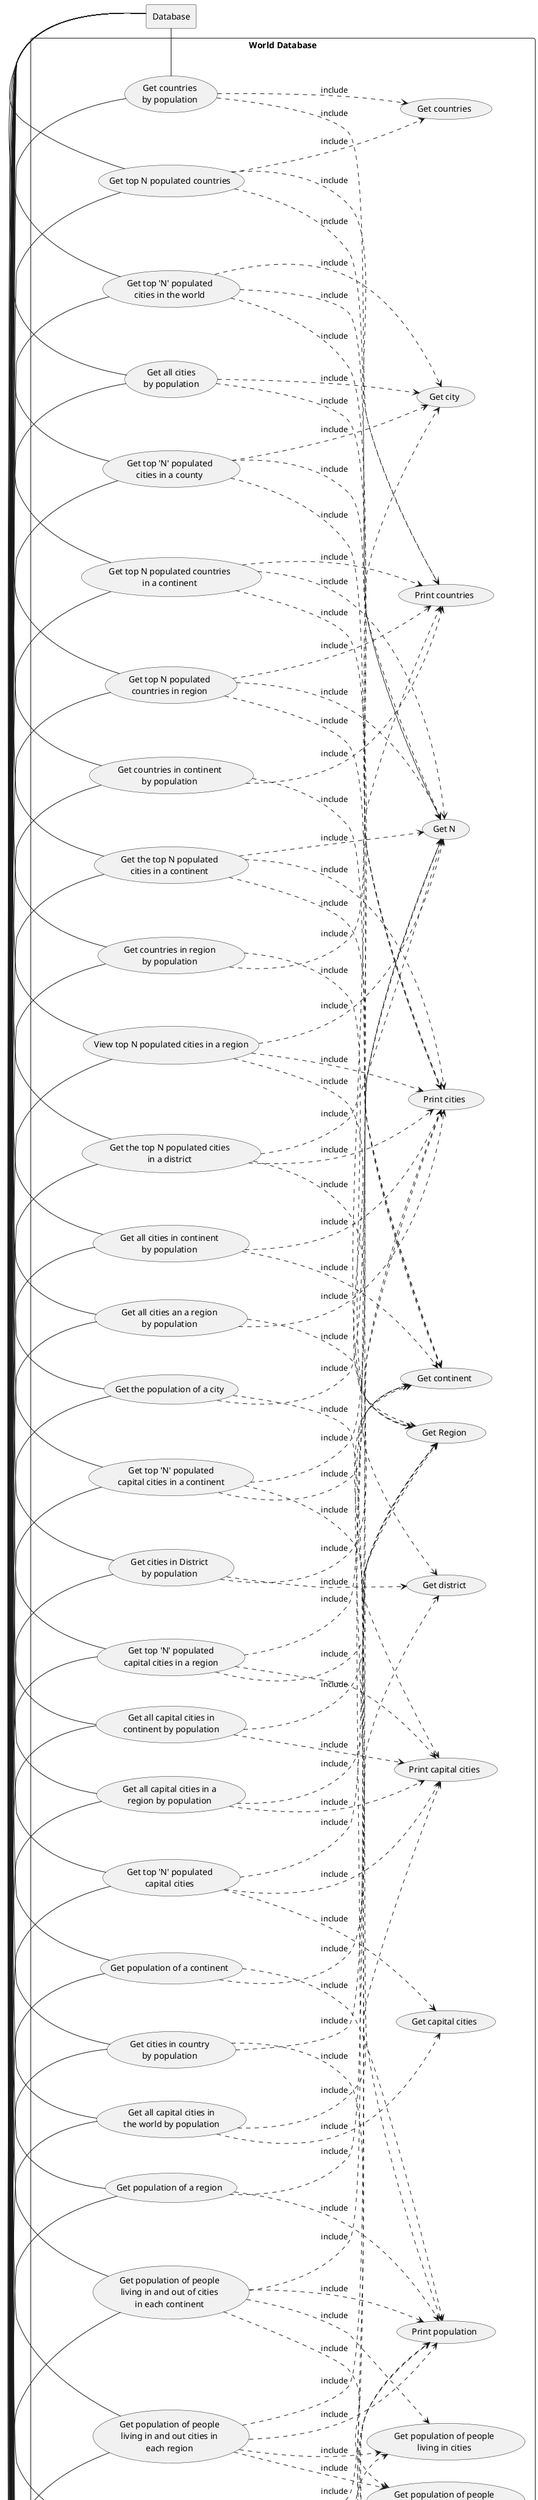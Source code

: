 @startuml


rectangle Database

actor staff as "Staff Member"

rectangle "World Database" {

 usecase UcPrintPop as "Print population"
 usecase UcPrintCun as "Print countries"
 usecase UcPrintCit as "Print cities"
 usecase UcPrintCapCit as "Print capital cities"
 usecase UcPrintDis as "Print district"
 usecase UcGetN as "Get N"
 usecase UcGetPop as "Get population"
 usecase UcGetCit as "Get city"
 usecase UcGetCapCit as "Get capital cities"
 usecase UcGetDis as "Get district"
 usecase UcGetRegion as "Get Region"
 usecase UcGetCountry as "Get Country"
 usecase UcGetCountries as "Get countries"
 usecase UcGetCont as "Get continent"
 usecase UcPeopleInCit as "Get population of people
                                living in cities"
 usecase UcPeopleOutCit as "Get population of people
                                living out of cities"

/'#1'/
/'As a Staff Member, I want to view all the countries in the world
organised by largest population to smallest.'/

    usecase UC1 as "Get countries
                    by population"

    staff - UC1
    UC1 ..> UcGetCountries : include
    UC1 ..> UcPrintCun : include
    UC1 - Database
/'#2'/
/'As a Staff Member, I want to view all the countries in a continent
organised by largest population to smallest.'/

    usecase UC2 as "Get countries in continent
    by population"

    staff - UC2
    UC2 ..> UcGetCont : include
    UC2 ..> UcPrintCun: include
    UC2 - Database

/'#3'/
/'As a Staff Member, I want to view all the countries in a region
organised by largest population to smallest.'/

    usecase UC3 as "Get countries in region
    by population"

    staff - UC3
    UC3 ..> UcGetRegion : include
    UC3 ..> UcPrintCun : include
    UC3 - Database

/'#4'/
/'As a Staff Member, I want to view the t op N populated countries
in the world where N is provided by the user.'/

    usecase UC4 as "Get top N populated countries"

    staff - UC4
    UC4 ..> UcPrintCun : include
    UC4 ..> UcGetN : include
    UC4 ..> UcGetCountries : include
    UC4 - Database

/'#5'/
/'As a Staff Member, I want to view the t op N populated countries
in a continent where N is provided by the user.'/


    usecase UC5 as "Get top N populated countries
                    in a continent"

    staff - UC5
    UC5 ..> UcPrintCun : include
    UC5 ..> UcGetN : include
    UC5 ..> UcGetCont : include
    UC5 - Database

/'#6'/
/'As a Staff Member, I want to view the t op N populated countries
 in a region where N is provided by the user.'/

    usecase UC6 as "Get top N populated
                    countries in region"

        staff- UC6
        UC6 ..> UcPrintCun : include
        UC6 ..> UcGetRegion : include
        UC6 ..> UcGetN : include
        UC6 - Database

/'#7'/
/'As a Staff Member, I want to view all the cities in the world organised by
largest population to smallest.'/

    usecase UC7 as "Get all cities
    by population"

    staff - UC7
    UC7 ..> UcGetCit : include
    UC7 ..> UcPrintCit : include
    Database - UC7

/'#8'/
/'As a Staff Member, I want to all view the cities in a continent organised by largest population to smallest.'/

    usecase UC8 as "Get all cities in continent
    by population"

    staff - UC8
    UC8 ..> UcGetCont : include
    UC8 ..> UcPrintCit : include
    Database - UC8


/'#9'/
/'As a Staff Member, I want to view the cities an a region organised by population descending.'/

    usecase UC9 as "Get all cities an a region
     by population"

    staff - UC9
    UC9 ..> UcPrintCit : include
    UC9 ..> UcGetRegion : include
    UC9 -- Database


/'#10'/
/'As a Staff Member, I want to view cities in a country by population.'/

    usecase UC10 as "Get cities in country
    by population"

    staff - UC10
    UC10 ..> UcPrintCit : include
    UC10 ..> UcGetCountry : include
    Database - UC10


/'#11'/
/'As a Staff Member, I want to view cities in a District by population.'/

    usecase UC11 as "Get cities in District
    by population"

    staff - UC11
    UC11 ..> UcPrintCit : include
    UC11 ..> UcGetDis : include
    Database - UC11

/'#12'/
/'As a Staff Member, I want to view the top N populated cities in the world
where N is provided by the user.'/

    usecase UC12 as "Get top 'N' populated
                    cities in the world"

    staff - UC12
    UC12 ..> UcGetN: include
    UC12 ..> UcGetCit : include
    UC12 ..> UcPrintCit: include
    UC12 - Database


/'#13'/
/'As a Staff Member, I want to view the top N populated cities in a continent where N is provided by the user.'/

    usecase UC13 as "Get the top N populated
                    cities in a continent"

    staff - UC13
    UC13 ..> UcGetCont : include
    UC13 ..> UcGetN : include
    UC13 ..> UcPrintCit : include
    Database - UC13

/'#14'/
/'As a staff member I want to view the to N populated cities in a region where N is provided by user'/

    usecase UC14 as "View top N populated cities in a region"

    staff - UC14
    UC14 ..> UcGetN : include
    UC14 ..> UcGetRegion : include
    UC14 ..> UcPrintCit : include
    UC14 - Database

/'#15'/
/'As a Staff Member, I want to view the top N populated cities in country where N is provided by the user.'/


    usecase UC15 as "Get top 'N' populated
                    cities in a county"

    staff - UC15
    UC15 ..> UcGetN : include
    UC15 ..> UcGetCit : include
    UC15 ..> UcPrintCit : include
    UC15 - Database

/'#16'/
/'As a Staff Member, I want to view the top N populated cities in a district
 where N is provided by the user.'/

    usecase UC16 as "Get the top N populated cities
                      in a district"

    staff - UC16
    UC16 ..> UcGetN : include
    UC16 ..> UcGetDis : include
    UC16 ..> UcPrintCit : include
    UC16 - Database

/'#17'/
/'As a Staff Member, I want to view all capital cities in the world
organised largest population to smallest.'/

    usecase UC17 as "Get all capital cities in
                     the world by population"

    staff - UC17
    UC17 ..> UcGetCapCit : include
    UC17 ..> UcPrintCapCit : include
    UC17 - Database

/'#18'/
/'As a Staff Member, I want to view all capital cities in a continent organised largest population to smallest.'/

    usecase UC18 as "Get all capital cities in
                     continent by population"

    staff - UC18
    UC18 ..> UcGetCont : include
    UC18 ..> UcPrintCapCit : include
    UC18 - Database

/'#19'/
/'As a Staff Member, I want to view all capital cities in a region organised largest population to smallest.'/

    usecase UC19 as "Get all capital cities in a
                     region by population"

    staff - UC19
    UC19 ..> UcGetRegion : include
    UC19 ..> UcPrintCapCit : include
    UC19 - Database

/'#20'/
/'As a Staff Member, I want to view the top n populated capital cities in the world.'/

    usecase UC20 as "Get top 'N' populated
                    capital cities"

    staff - UC20
    UC20 ..> UcGetN : include
    UC20 ..> UcGetCapCit: include
    UC20 ..> UcPrintCapCit : include
    UC20 - Database

/'#21'/
/'As a Staff Member, I want to view the top n populated capital cities in a continent.'/

    usecase UC21 as "Get top 'N' populated
                    capital cities in a continent"

    staff - UC21
    UC21 ..> UcGetN : include
    UC21 ..> UcGetCont : include
    UC21 ..> UcPrintCapCit : include
    UC21 - Database

/'#22'/
/'As a Staff Member, I want to view the top n populated capital cities in a region.'/

    usecase UC22 as "Get top 'N' populated
                    capital cities in a region"

    staff - UC22
    UC22 ..> UcGetN: include
    UC22 ..> UcGetRegion : include
    UC22 ..> UcPrintCapCit
    UC22 - Database

/'#23'/
/'As a staff member I want to view the population of people living in cities and not living in cities in each continent'/

    usecase UC23 as "Get population of people
                     living in and out of cities
                     in each continent"

    staff - UC23
    UC23 ..> UcGetCont : include
    UC23 ..> UcPeopleInCit : include
    UC23 ..> UcPeopleOutCit : include
    UC23 ..> UcPrintPop : include
    UC23 - Database


/'#24'/
/'As a staff member I want to view the population of people living in cities and not living in cities in each region'/

    usecase UC24 as "Get population of people
                     living in and out cities in
                     each region"

    staff - UC24
    UC24 ..> UcGetRegion : include
    UC24 ..> UcPeopleInCit : include
    UC24 ..> UcPeopleOutCit : include
    UC24 ..> UcPrintPop : include
    UC24 - Database

'#25'/
/'As a staff member I want to view the population of people living in cities and not living in cities in each country'/

    usecase UC25 as "Get population of people
                     living in and out of cities"

    staff - UC25
    UC25 ..> UcGetCountry : include
    UC25 ..> UcPeopleInCit : include
    UC25 ..> UcPeopleOutCit : include
    UC25 ..> UcPrintPop : include
    UC25 - Database


/'#26'/
/'As a Staff Member, I want to view the population of the world.'/

    usecase UC26 as "Get the population of the world"

    staff - UC26
    UC26 ..> UcGetPop : include
    UC26 ..> UcPrintPop : include
    Database - UC26

'#27'/
/'As a staff member I want to view the population of a continent'/

    usecase UC27 as "Get population of a continent"

    staff - UC27
    UC27 ..> UcGetCont : include
    UC27 ..> UcPrintPop : include
    UC27 - Database

/'#28'/
/'As a staff member I want to view the population of a region'/

    usecase UC28 as "Get population of a region"

    staff - UC28
    UC28 ..> UcGetRegion : include
    UC28 ..> UcPrintPop : include
    UC28 - Database

/'#29'/
/'As a staff member I want to view the population of country'/

    usecase UC29 as "Get population of a country"

    staff - UC29
    UC29 ..> UcGetCountry : include
    UC29 ..> UcPrintPop : include
    Database - UC29

 /'#30'/
 /'As a Staff member I want to view the population of a district.'/

    usecase UC30 as "Get population of a district"

    staff - UC30
    UC30 ..> UcPrintDis : include
    UC30 ..> UcGetDis : include
    Database - UC30

/'#31'/
/'As a Staff Member, I want to view the population of a city.'/

    usecase UC31 as "Get the population of a city"

    staff - UC31
    UC31 ..> UcPrintPop : include
    UC31 ..> UcGetCit : include
    Database - UC31


/'#32'/
/'As a Staff Member, I want to view the number of people who speak a language, from greatest number to smallest (Including percentage)'/

    usecase UC32 as "Get the number of people who
    speak a language by number of speakers as a
    including percentage"

    usecase UC32a as "Print language and
                      number of speakers"

    usecase UC32b as "Print Percentage of
                      all fluent speakers"

    staff - UC32
    UC32 ..> UC32a : include
    UC32 ..> UC32b : include
    Database - UC32
}
left to right direction
@enduml